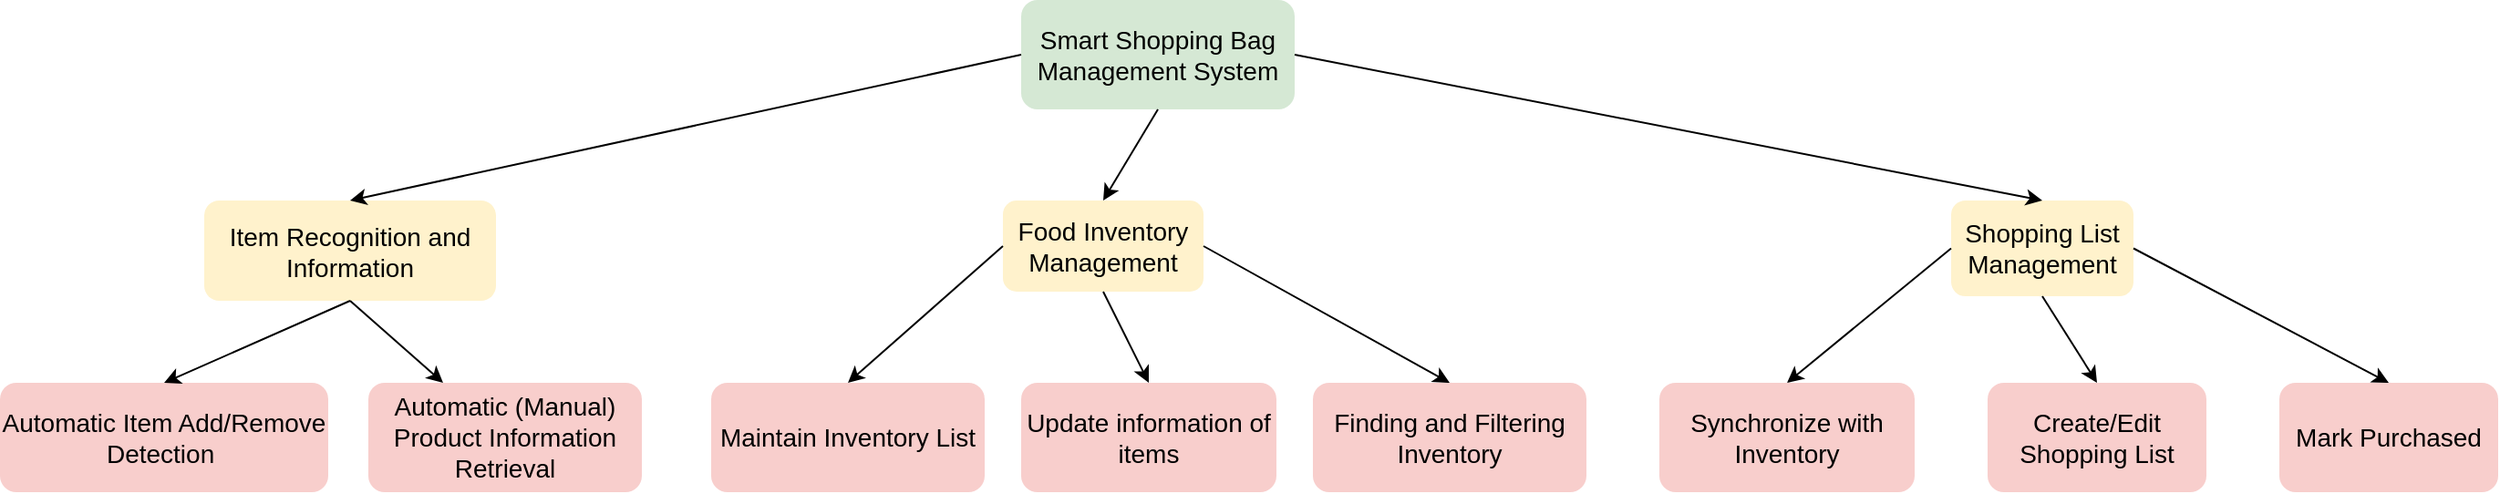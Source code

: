 <mxfile version="26.1.3">
  <diagram name="Page-1" id="H_-p5PBwe4XukjO6M5oT">
    <mxGraphModel dx="2223" dy="830" grid="1" gridSize="10" guides="1" tooltips="1" connect="1" arrows="1" fold="1" page="0" pageScale="1" pageWidth="850" pageHeight="1100" math="0" shadow="0">
      <root>
        <mxCell id="0" />
        <mxCell id="1" parent="0" />
        <mxCell id="a-qAyYKbEoWzTeQhNVbp-1" value="&lt;font style=&quot;font-size: 14px;&quot;&gt;&lt;span&gt;Smart Shopping Bag Management System&lt;/span&gt;&lt;/font&gt;" style="rounded=1;whiteSpace=wrap;html=1;strokeWidth=1;strokeColor=none;fillColor=#d5e8d4;fontStyle=0" vertex="1" parent="1">
          <mxGeometry x="70" y="20" width="150" height="60" as="geometry" />
        </mxCell>
        <mxCell id="a-qAyYKbEoWzTeQhNVbp-2" value="&lt;span style=&quot;font-size: 14px;&quot;&gt;&lt;span&gt;Automatic Item Add/Remove Detection&amp;nbsp;&lt;/span&gt;&lt;/span&gt;" style="rounded=1;whiteSpace=wrap;html=1;strokeWidth=1;strokeColor=none;fillColor=#f8cecc;fontStyle=0" vertex="1" parent="1">
          <mxGeometry x="-490" y="230" width="180" height="60" as="geometry" />
        </mxCell>
        <mxCell id="a-qAyYKbEoWzTeQhNVbp-8" value="&lt;font style=&quot;font-size: 14px;&quot;&gt;&lt;span&gt;Item Recognition and Information&lt;/span&gt;&lt;/font&gt;" style="rounded=1;whiteSpace=wrap;html=1;strokeWidth=1;strokeColor=none;fillColor=#fff2cc;fontStyle=0" vertex="1" parent="1">
          <mxGeometry x="-378" y="130" width="160" height="55" as="geometry" />
        </mxCell>
        <mxCell id="a-qAyYKbEoWzTeQhNVbp-11" value="&lt;span style=&quot;font-size: 14px;&quot;&gt;&lt;span&gt;Automatic (Manual) Product Information Retrieval&lt;/span&gt;&lt;/span&gt;" style="rounded=1;whiteSpace=wrap;html=1;strokeWidth=1;strokeColor=none;fillColor=#f8cecc;fontStyle=0" vertex="1" parent="1">
          <mxGeometry x="-288" y="230" width="150" height="60" as="geometry" />
        </mxCell>
        <mxCell id="a-qAyYKbEoWzTeQhNVbp-12" value="&lt;span style=&quot;font-size: 14px;&quot;&gt;&lt;span&gt;Update information of items&lt;/span&gt;&lt;/span&gt;" style="rounded=1;whiteSpace=wrap;html=1;strokeWidth=1;strokeColor=none;fillColor=#f8cecc;fontStyle=0" vertex="1" parent="1">
          <mxGeometry x="70" y="230" width="140" height="60" as="geometry" />
        </mxCell>
        <mxCell id="a-qAyYKbEoWzTeQhNVbp-13" value="&lt;span style=&quot;font-size: 14px;&quot;&gt;&lt;span&gt;Maintain Inventory List&lt;/span&gt;&lt;/span&gt;" style="rounded=1;whiteSpace=wrap;html=1;strokeWidth=1;strokeColor=none;fillColor=#f8cecc;fontStyle=0" vertex="1" parent="1">
          <mxGeometry x="-100" y="230" width="150" height="60" as="geometry" />
        </mxCell>
        <mxCell id="a-qAyYKbEoWzTeQhNVbp-14" value="&lt;span style=&quot;font-size: 14px;&quot;&gt;&lt;span&gt;Food Inventory Management&lt;/span&gt;&lt;/span&gt;" style="rounded=1;whiteSpace=wrap;html=1;strokeWidth=1;strokeColor=none;fillColor=#fff2cc;fontStyle=0" vertex="1" parent="1">
          <mxGeometry x="60" y="130" width="110" height="50" as="geometry" />
        </mxCell>
        <mxCell id="a-qAyYKbEoWzTeQhNVbp-15" value="&lt;span style=&quot;font-size: 14px;&quot;&gt;&lt;span&gt;Finding and Filtering Inventory&lt;/span&gt;&lt;/span&gt;" style="rounded=1;whiteSpace=wrap;html=1;strokeWidth=1;strokeColor=none;fillColor=#f8cecc;fontStyle=0" vertex="1" parent="1">
          <mxGeometry x="230" y="230" width="150" height="60" as="geometry" />
        </mxCell>
        <mxCell id="a-qAyYKbEoWzTeQhNVbp-22" value="&lt;span style=&quot;font-size: 14px;&quot;&gt;&lt;span&gt;Synchronize with Inventory&lt;/span&gt;&lt;/span&gt;" style="rounded=1;whiteSpace=wrap;html=1;strokeWidth=1;strokeColor=none;fillColor=#f8cecc;fontStyle=0" vertex="1" parent="1">
          <mxGeometry x="420" y="230" width="140" height="60" as="geometry" />
        </mxCell>
        <mxCell id="a-qAyYKbEoWzTeQhNVbp-26" value="&lt;span style=&quot;font-size: 14px;&quot;&gt;&lt;span&gt;Create/Edit Shopping List&lt;/span&gt;&lt;/span&gt;" style="rounded=1;whiteSpace=wrap;html=1;strokeWidth=1;strokeColor=none;fillColor=#f8cecc;fontStyle=0" vertex="1" parent="1">
          <mxGeometry x="600" y="230" width="120" height="60" as="geometry" />
        </mxCell>
        <mxCell id="a-qAyYKbEoWzTeQhNVbp-27" value="&lt;span style=&quot;font-size: 14px;&quot;&gt;&lt;span&gt;Mark Purchased&lt;/span&gt;&lt;/span&gt;" style="rounded=1;whiteSpace=wrap;html=1;strokeWidth=1;strokeColor=none;fillColor=#f8cecc;fontStyle=0" vertex="1" parent="1">
          <mxGeometry x="760" y="230" width="120" height="60" as="geometry" />
        </mxCell>
        <mxCell id="a-qAyYKbEoWzTeQhNVbp-29" value="&lt;span style=&quot;font-size: 14px;&quot;&gt;&lt;span&gt;Shopping List Management&lt;/span&gt;&lt;/span&gt;" style="rounded=1;whiteSpace=wrap;html=1;strokeWidth=1;strokeColor=none;fillColor=#fff2cc;fontStyle=0" vertex="1" parent="1">
          <mxGeometry x="580" y="130" width="100" height="52.5" as="geometry" />
        </mxCell>
        <mxCell id="a-qAyYKbEoWzTeQhNVbp-33" value="" style="endArrow=classic;html=1;rounded=0;entryX=0.5;entryY=0;entryDx=0;entryDy=0;exitX=0.5;exitY=1;exitDx=0;exitDy=0;fontStyle=0" edge="1" parent="1" source="a-qAyYKbEoWzTeQhNVbp-1" target="a-qAyYKbEoWzTeQhNVbp-14">
          <mxGeometry width="50" height="50" relative="1" as="geometry">
            <mxPoint x="30" y="90" as="sourcePoint" />
            <mxPoint x="80" y="40" as="targetPoint" />
          </mxGeometry>
        </mxCell>
        <mxCell id="a-qAyYKbEoWzTeQhNVbp-36" value="" style="endArrow=classic;html=1;rounded=0;entryX=0.5;entryY=0;entryDx=0;entryDy=0;exitX=0.5;exitY=1;exitDx=0;exitDy=0;fontStyle=0" edge="1" parent="1" source="a-qAyYKbEoWzTeQhNVbp-8" target="a-qAyYKbEoWzTeQhNVbp-2">
          <mxGeometry width="50" height="50" relative="1" as="geometry">
            <mxPoint x="-358" y="165" as="sourcePoint" />
            <mxPoint x="-448" y="245" as="targetPoint" />
          </mxGeometry>
        </mxCell>
        <mxCell id="a-qAyYKbEoWzTeQhNVbp-37" value="" style="endArrow=classic;html=1;rounded=0;exitX=0.5;exitY=1;exitDx=0;exitDy=0;fontStyle=0" edge="1" parent="1" source="a-qAyYKbEoWzTeQhNVbp-8" target="a-qAyYKbEoWzTeQhNVbp-11">
          <mxGeometry width="50" height="50" relative="1" as="geometry">
            <mxPoint x="-168" y="150" as="sourcePoint" />
            <mxPoint x="-258" y="230" as="targetPoint" />
          </mxGeometry>
        </mxCell>
        <mxCell id="a-qAyYKbEoWzTeQhNVbp-38" value="" style="endArrow=classic;html=1;rounded=0;entryX=0.5;entryY=0;entryDx=0;entryDy=0;exitX=0;exitY=0.5;exitDx=0;exitDy=0;fontStyle=0" edge="1" parent="1" source="a-qAyYKbEoWzTeQhNVbp-14" target="a-qAyYKbEoWzTeQhNVbp-13">
          <mxGeometry width="50" height="50" relative="1" as="geometry">
            <mxPoint y="150" as="sourcePoint" />
            <mxPoint x="-90" y="230" as="targetPoint" />
          </mxGeometry>
        </mxCell>
        <mxCell id="a-qAyYKbEoWzTeQhNVbp-39" value="" style="endArrow=classic;html=1;rounded=0;entryX=0.5;entryY=0;entryDx=0;entryDy=0;exitX=0.5;exitY=1;exitDx=0;exitDy=0;fontStyle=0" edge="1" parent="1" source="a-qAyYKbEoWzTeQhNVbp-14" target="a-qAyYKbEoWzTeQhNVbp-12">
          <mxGeometry width="50" height="50" relative="1" as="geometry">
            <mxPoint x="170" y="140" as="sourcePoint" />
            <mxPoint x="80" y="220" as="targetPoint" />
          </mxGeometry>
        </mxCell>
        <mxCell id="a-qAyYKbEoWzTeQhNVbp-40" value="" style="endArrow=classic;html=1;rounded=0;entryX=0.5;entryY=0;entryDx=0;entryDy=0;exitX=1;exitY=0.5;exitDx=0;exitDy=0;fontStyle=0" edge="1" parent="1" source="a-qAyYKbEoWzTeQhNVbp-14" target="a-qAyYKbEoWzTeQhNVbp-15">
          <mxGeometry width="50" height="50" relative="1" as="geometry">
            <mxPoint x="240" y="160" as="sourcePoint" />
            <mxPoint x="150" y="240" as="targetPoint" />
          </mxGeometry>
        </mxCell>
        <mxCell id="a-qAyYKbEoWzTeQhNVbp-41" value="" style="endArrow=classic;html=1;rounded=0;entryX=0.5;entryY=0;entryDx=0;entryDy=0;exitX=0;exitY=0.5;exitDx=0;exitDy=0;fontStyle=0" edge="1" parent="1" source="a-qAyYKbEoWzTeQhNVbp-29" target="a-qAyYKbEoWzTeQhNVbp-22">
          <mxGeometry width="50" height="50" relative="1" as="geometry">
            <mxPoint x="560" y="135" as="sourcePoint" />
            <mxPoint x="470" y="215" as="targetPoint" />
          </mxGeometry>
        </mxCell>
        <mxCell id="a-qAyYKbEoWzTeQhNVbp-42" value="" style="endArrow=classic;html=1;rounded=0;entryX=0.5;entryY=0;entryDx=0;entryDy=0;exitX=0.5;exitY=1;exitDx=0;exitDy=0;fontStyle=0" edge="1" parent="1" source="a-qAyYKbEoWzTeQhNVbp-29" target="a-qAyYKbEoWzTeQhNVbp-26">
          <mxGeometry width="50" height="50" relative="1" as="geometry">
            <mxPoint x="670" y="140" as="sourcePoint" />
            <mxPoint x="610" y="220" as="targetPoint" />
          </mxGeometry>
        </mxCell>
        <mxCell id="a-qAyYKbEoWzTeQhNVbp-43" value="" style="endArrow=classic;html=1;rounded=0;entryX=0.5;entryY=0;entryDx=0;entryDy=0;exitX=1;exitY=0.5;exitDx=0;exitDy=0;fontStyle=0" edge="1" parent="1" source="a-qAyYKbEoWzTeQhNVbp-29" target="a-qAyYKbEoWzTeQhNVbp-27">
          <mxGeometry width="50" height="50" relative="1" as="geometry">
            <mxPoint x="790" y="150" as="sourcePoint" />
            <mxPoint x="700" y="230" as="targetPoint" />
          </mxGeometry>
        </mxCell>
        <mxCell id="a-qAyYKbEoWzTeQhNVbp-45" value="" style="endArrow=classic;html=1;rounded=0;exitX=0;exitY=0.5;exitDx=0;exitDy=0;entryX=0.5;entryY=0;entryDx=0;entryDy=0;" edge="1" parent="1" source="a-qAyYKbEoWzTeQhNVbp-1" target="a-qAyYKbEoWzTeQhNVbp-8">
          <mxGeometry width="50" height="50" relative="1" as="geometry">
            <mxPoint x="-101" y="127" as="sourcePoint" />
            <mxPoint x="-51" y="77" as="targetPoint" />
          </mxGeometry>
        </mxCell>
        <mxCell id="a-qAyYKbEoWzTeQhNVbp-46" value="" style="endArrow=classic;html=1;rounded=0;entryX=0.5;entryY=0;entryDx=0;entryDy=0;exitX=1;exitY=0.5;exitDx=0;exitDy=0;fontStyle=0" edge="1" parent="1" source="a-qAyYKbEoWzTeQhNVbp-1" target="a-qAyYKbEoWzTeQhNVbp-29">
          <mxGeometry width="50" height="50" relative="1" as="geometry">
            <mxPoint x="150" y="90" as="sourcePoint" />
            <mxPoint x="660" y="163" as="targetPoint" />
          </mxGeometry>
        </mxCell>
      </root>
    </mxGraphModel>
  </diagram>
</mxfile>

